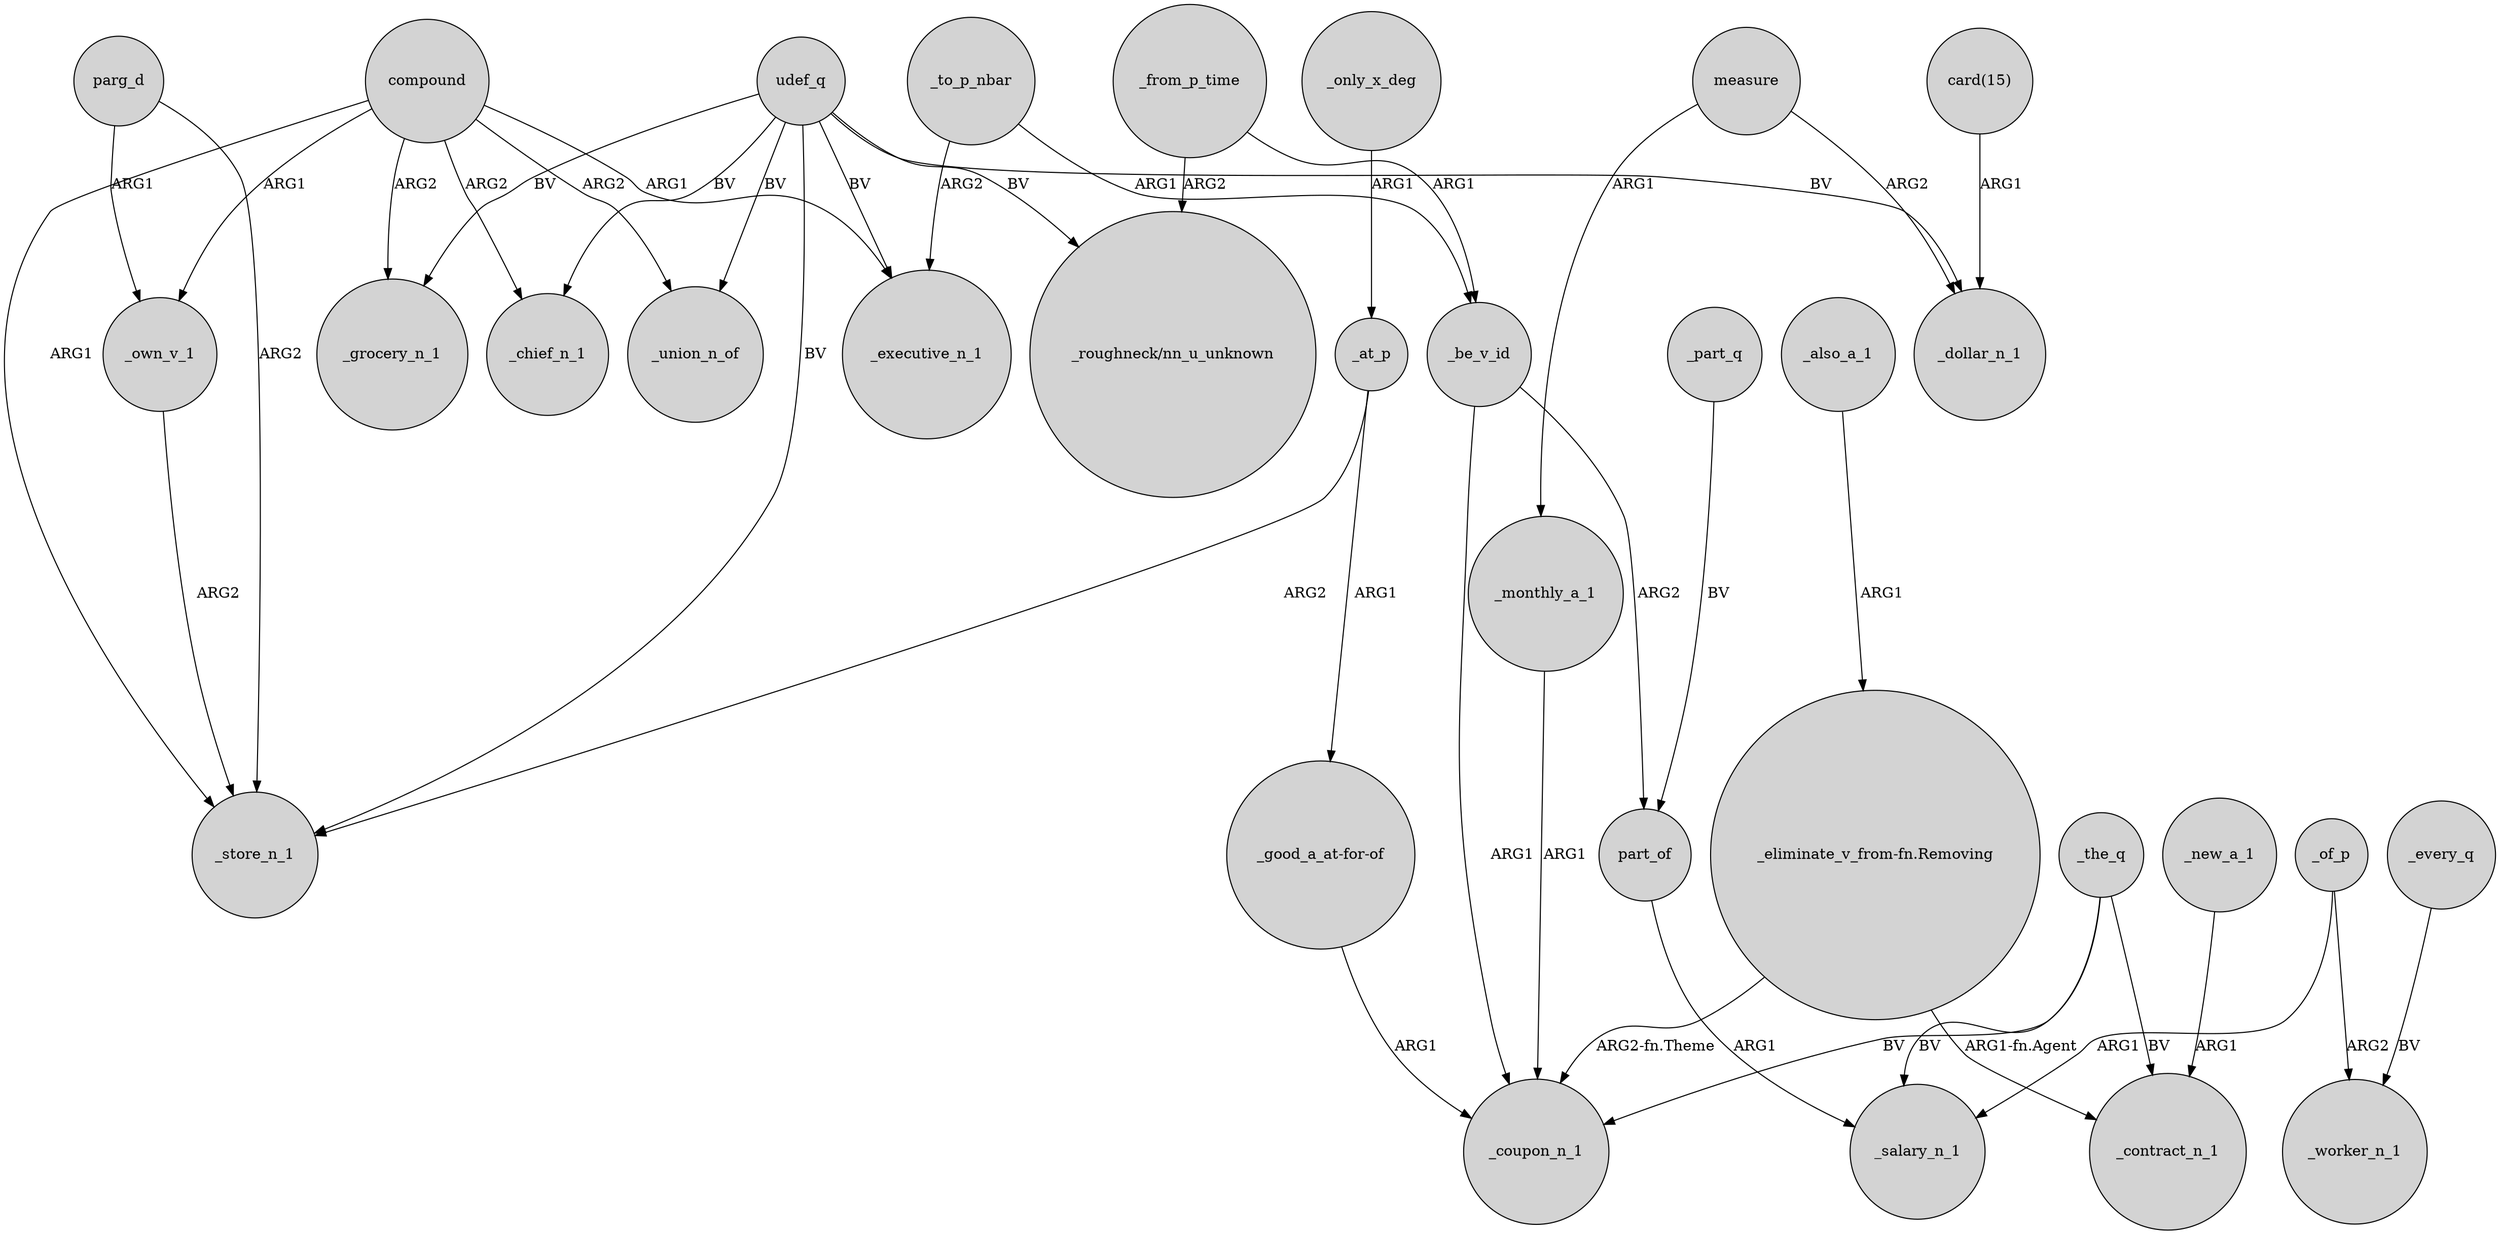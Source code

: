 digraph {
	node [shape=circle style=filled]
	parg_d -> _store_n_1 [label=ARG2]
	_the_q -> _salary_n_1 [label=BV]
	"_eliminate_v_from-fn.Removing" -> _contract_n_1 [label="ARG1-fn.Agent"]
	_the_q -> _coupon_n_1 [label=BV]
	_also_a_1 -> "_eliminate_v_from-fn.Removing" [label=ARG1]
	compound -> _store_n_1 [label=ARG1]
	udef_q -> _executive_n_1 [label=BV]
	parg_d -> _own_v_1 [label=ARG1]
	udef_q -> "_roughneck/nn_u_unknown" [label=BV]
	"_good_a_at-for-of" -> _coupon_n_1 [label=ARG1]
	_from_p_time -> _be_v_id [label=ARG1]
	_at_p -> _store_n_1 [label=ARG2]
	compound -> _executive_n_1 [label=ARG1]
	udef_q -> _union_n_of [label=BV]
	measure -> _monthly_a_1 [label=ARG1]
	compound -> _own_v_1 [label=ARG1]
	_to_p_nbar -> _be_v_id [label=ARG1]
	_only_x_deg -> _at_p [label=ARG1]
	_to_p_nbar -> _executive_n_1 [label=ARG2]
	_part_q -> part_of [label=BV]
	compound -> _chief_n_1 [label=ARG2]
	_of_p -> _salary_n_1 [label=ARG1]
	_from_p_time -> "_roughneck/nn_u_unknown" [label=ARG2]
	_the_q -> _contract_n_1 [label=BV]
	_own_v_1 -> _store_n_1 [label=ARG2]
	udef_q -> _chief_n_1 [label=BV]
	measure -> _dollar_n_1 [label=ARG2]
	"_eliminate_v_from-fn.Removing" -> _coupon_n_1 [label="ARG2-fn.Theme"]
	_monthly_a_1 -> _coupon_n_1 [label=ARG1]
	part_of -> _salary_n_1 [label=ARG1]
	compound -> _union_n_of [label=ARG2]
	_at_p -> "_good_a_at-for-of" [label=ARG1]
	"card(15)" -> _dollar_n_1 [label=ARG1]
	_every_q -> _worker_n_1 [label=BV]
	_be_v_id -> _coupon_n_1 [label=ARG1]
	_be_v_id -> part_of [label=ARG2]
	_new_a_1 -> _contract_n_1 [label=ARG1]
	_of_p -> _worker_n_1 [label=ARG2]
	udef_q -> _store_n_1 [label=BV]
	compound -> _grocery_n_1 [label=ARG2]
	udef_q -> _dollar_n_1 [label=BV]
	udef_q -> _grocery_n_1 [label=BV]
}

